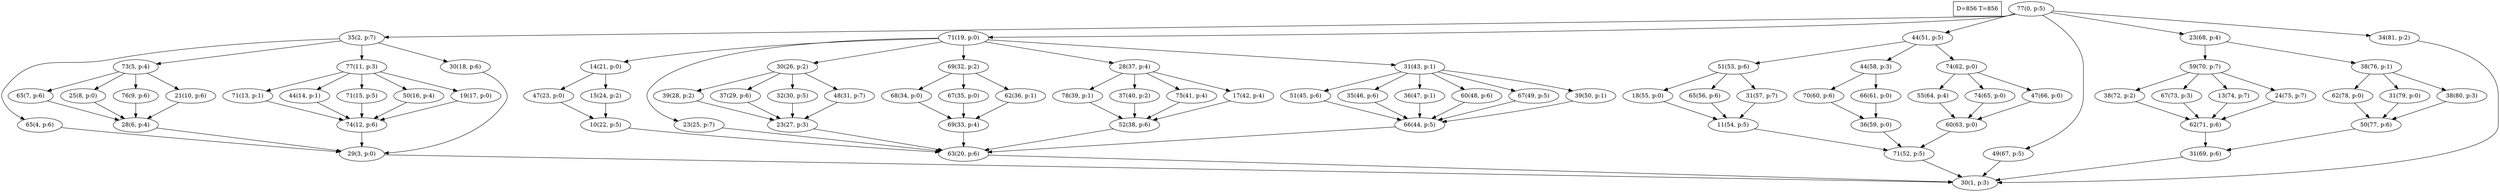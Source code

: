 digraph Task {
i [shape=box, label="D=856 T=856"]; 
0 [label="77(0, p:5)"];
1 [label="30(1, p:3)"];
2 [label="35(2, p:7)"];
3 [label="29(3, p:0)"];
4 [label="65(4, p:6)"];
5 [label="73(5, p:4)"];
6 [label="28(6, p:4)"];
7 [label="65(7, p:6)"];
8 [label="25(8, p:0)"];
9 [label="76(9, p:6)"];
10 [label="21(10, p:6)"];
11 [label="77(11, p:3)"];
12 [label="74(12, p:6)"];
13 [label="71(13, p:1)"];
14 [label="44(14, p:1)"];
15 [label="71(15, p:5)"];
16 [label="50(16, p:4)"];
17 [label="19(17, p:0)"];
18 [label="30(18, p:6)"];
19 [label="71(19, p:0)"];
20 [label="63(20, p:6)"];
21 [label="14(21, p:0)"];
22 [label="10(22, p:5)"];
23 [label="47(23, p:0)"];
24 [label="15(24, p:2)"];
25 [label="23(25, p:7)"];
26 [label="30(26, p:2)"];
27 [label="23(27, p:3)"];
28 [label="39(28, p:2)"];
29 [label="37(29, p:6)"];
30 [label="32(30, p:5)"];
31 [label="48(31, p:7)"];
32 [label="69(32, p:2)"];
33 [label="69(33, p:4)"];
34 [label="68(34, p:0)"];
35 [label="67(35, p:0)"];
36 [label="62(36, p:1)"];
37 [label="28(37, p:4)"];
38 [label="52(38, p:6)"];
39 [label="78(39, p:1)"];
40 [label="37(40, p:2)"];
41 [label="75(41, p:4)"];
42 [label="17(42, p:4)"];
43 [label="31(43, p:1)"];
44 [label="66(44, p:5)"];
45 [label="51(45, p:6)"];
46 [label="35(46, p:6)"];
47 [label="36(47, p:1)"];
48 [label="60(48, p:6)"];
49 [label="67(49, p:5)"];
50 [label="39(50, p:1)"];
51 [label="44(51, p:5)"];
52 [label="71(52, p:5)"];
53 [label="51(53, p:6)"];
54 [label="11(54, p:5)"];
55 [label="18(55, p:0)"];
56 [label="65(56, p:6)"];
57 [label="31(57, p:7)"];
58 [label="44(58, p:3)"];
59 [label="36(59, p:0)"];
60 [label="70(60, p:6)"];
61 [label="66(61, p:0)"];
62 [label="74(62, p:0)"];
63 [label="60(63, p:0)"];
64 [label="55(64, p:4)"];
65 [label="74(65, p:0)"];
66 [label="47(66, p:0)"];
67 [label="49(67, p:5)"];
68 [label="23(68, p:4)"];
69 [label="31(69, p:6)"];
70 [label="59(70, p:7)"];
71 [label="62(71, p:6)"];
72 [label="38(72, p:2)"];
73 [label="67(73, p:3)"];
74 [label="13(74, p:7)"];
75 [label="24(75, p:7)"];
76 [label="38(76, p:1)"];
77 [label="50(77, p:6)"];
78 [label="62(78, p:0)"];
79 [label="31(79, p:0)"];
80 [label="38(80, p:3)"];
81 [label="34(81, p:2)"];
0 -> 2;
0 -> 19;
0 -> 51;
0 -> 67;
0 -> 68;
0 -> 81;
2 -> 4;
2 -> 5;
2 -> 11;
2 -> 18;
3 -> 1;
4 -> 3;
5 -> 7;
5 -> 8;
5 -> 9;
5 -> 10;
6 -> 3;
7 -> 6;
8 -> 6;
9 -> 6;
10 -> 6;
11 -> 13;
11 -> 14;
11 -> 15;
11 -> 16;
11 -> 17;
12 -> 3;
13 -> 12;
14 -> 12;
15 -> 12;
16 -> 12;
17 -> 12;
18 -> 3;
19 -> 21;
19 -> 25;
19 -> 26;
19 -> 32;
19 -> 37;
19 -> 43;
20 -> 1;
21 -> 23;
21 -> 24;
22 -> 20;
23 -> 22;
24 -> 22;
25 -> 20;
26 -> 28;
26 -> 29;
26 -> 30;
26 -> 31;
27 -> 20;
28 -> 27;
29 -> 27;
30 -> 27;
31 -> 27;
32 -> 34;
32 -> 35;
32 -> 36;
33 -> 20;
34 -> 33;
35 -> 33;
36 -> 33;
37 -> 39;
37 -> 40;
37 -> 41;
37 -> 42;
38 -> 20;
39 -> 38;
40 -> 38;
41 -> 38;
42 -> 38;
43 -> 45;
43 -> 46;
43 -> 47;
43 -> 48;
43 -> 49;
43 -> 50;
44 -> 20;
45 -> 44;
46 -> 44;
47 -> 44;
48 -> 44;
49 -> 44;
50 -> 44;
51 -> 53;
51 -> 58;
51 -> 62;
52 -> 1;
53 -> 55;
53 -> 56;
53 -> 57;
54 -> 52;
55 -> 54;
56 -> 54;
57 -> 54;
58 -> 60;
58 -> 61;
59 -> 52;
60 -> 59;
61 -> 59;
62 -> 64;
62 -> 65;
62 -> 66;
63 -> 52;
64 -> 63;
65 -> 63;
66 -> 63;
67 -> 1;
68 -> 70;
68 -> 76;
69 -> 1;
70 -> 72;
70 -> 73;
70 -> 74;
70 -> 75;
71 -> 69;
72 -> 71;
73 -> 71;
74 -> 71;
75 -> 71;
76 -> 78;
76 -> 79;
76 -> 80;
77 -> 69;
78 -> 77;
79 -> 77;
80 -> 77;
81 -> 1;
}